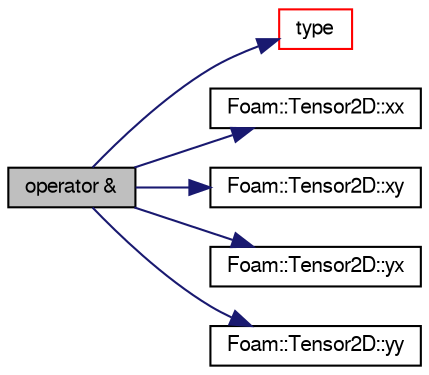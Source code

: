 digraph "operator &amp;"
{
  bgcolor="transparent";
  edge [fontname="FreeSans",fontsize="10",labelfontname="FreeSans",labelfontsize="10"];
  node [fontname="FreeSans",fontsize="10",shape=record];
  rankdir="LR";
  Node128410 [label="operator &",height=0.2,width=0.4,color="black", fillcolor="grey75", style="filled", fontcolor="black"];
  Node128410 -> Node128411 [color="midnightblue",fontsize="10",style="solid",fontname="FreeSans"];
  Node128411 [label="type",height=0.2,width=0.4,color="red",URL="$a21124.html#aec48583af672626378f501eb9fc32cd1",tooltip="Return the file type: DIRECTORY or FILE. "];
  Node128410 -> Node128417 [color="midnightblue",fontsize="10",style="solid",fontname="FreeSans"];
  Node128417 [label="Foam::Tensor2D::xx",height=0.2,width=0.4,color="black",URL="$a28390.html#a1b97c7c1ed81b4fb23da8dcb71a8cd2a"];
  Node128410 -> Node128418 [color="midnightblue",fontsize="10",style="solid",fontname="FreeSans"];
  Node128418 [label="Foam::Tensor2D::xy",height=0.2,width=0.4,color="black",URL="$a28390.html#aab470ae2a5eeac8c33a7b6abac6b39b3"];
  Node128410 -> Node128419 [color="midnightblue",fontsize="10",style="solid",fontname="FreeSans"];
  Node128419 [label="Foam::Tensor2D::yx",height=0.2,width=0.4,color="black",URL="$a28390.html#a217bb42e2157c7914d7ebb0ffb730b7d"];
  Node128410 -> Node128420 [color="midnightblue",fontsize="10",style="solid",fontname="FreeSans"];
  Node128420 [label="Foam::Tensor2D::yy",height=0.2,width=0.4,color="black",URL="$a28390.html#aba9d77023a5662b9c2d3639d5de555a0"];
}
